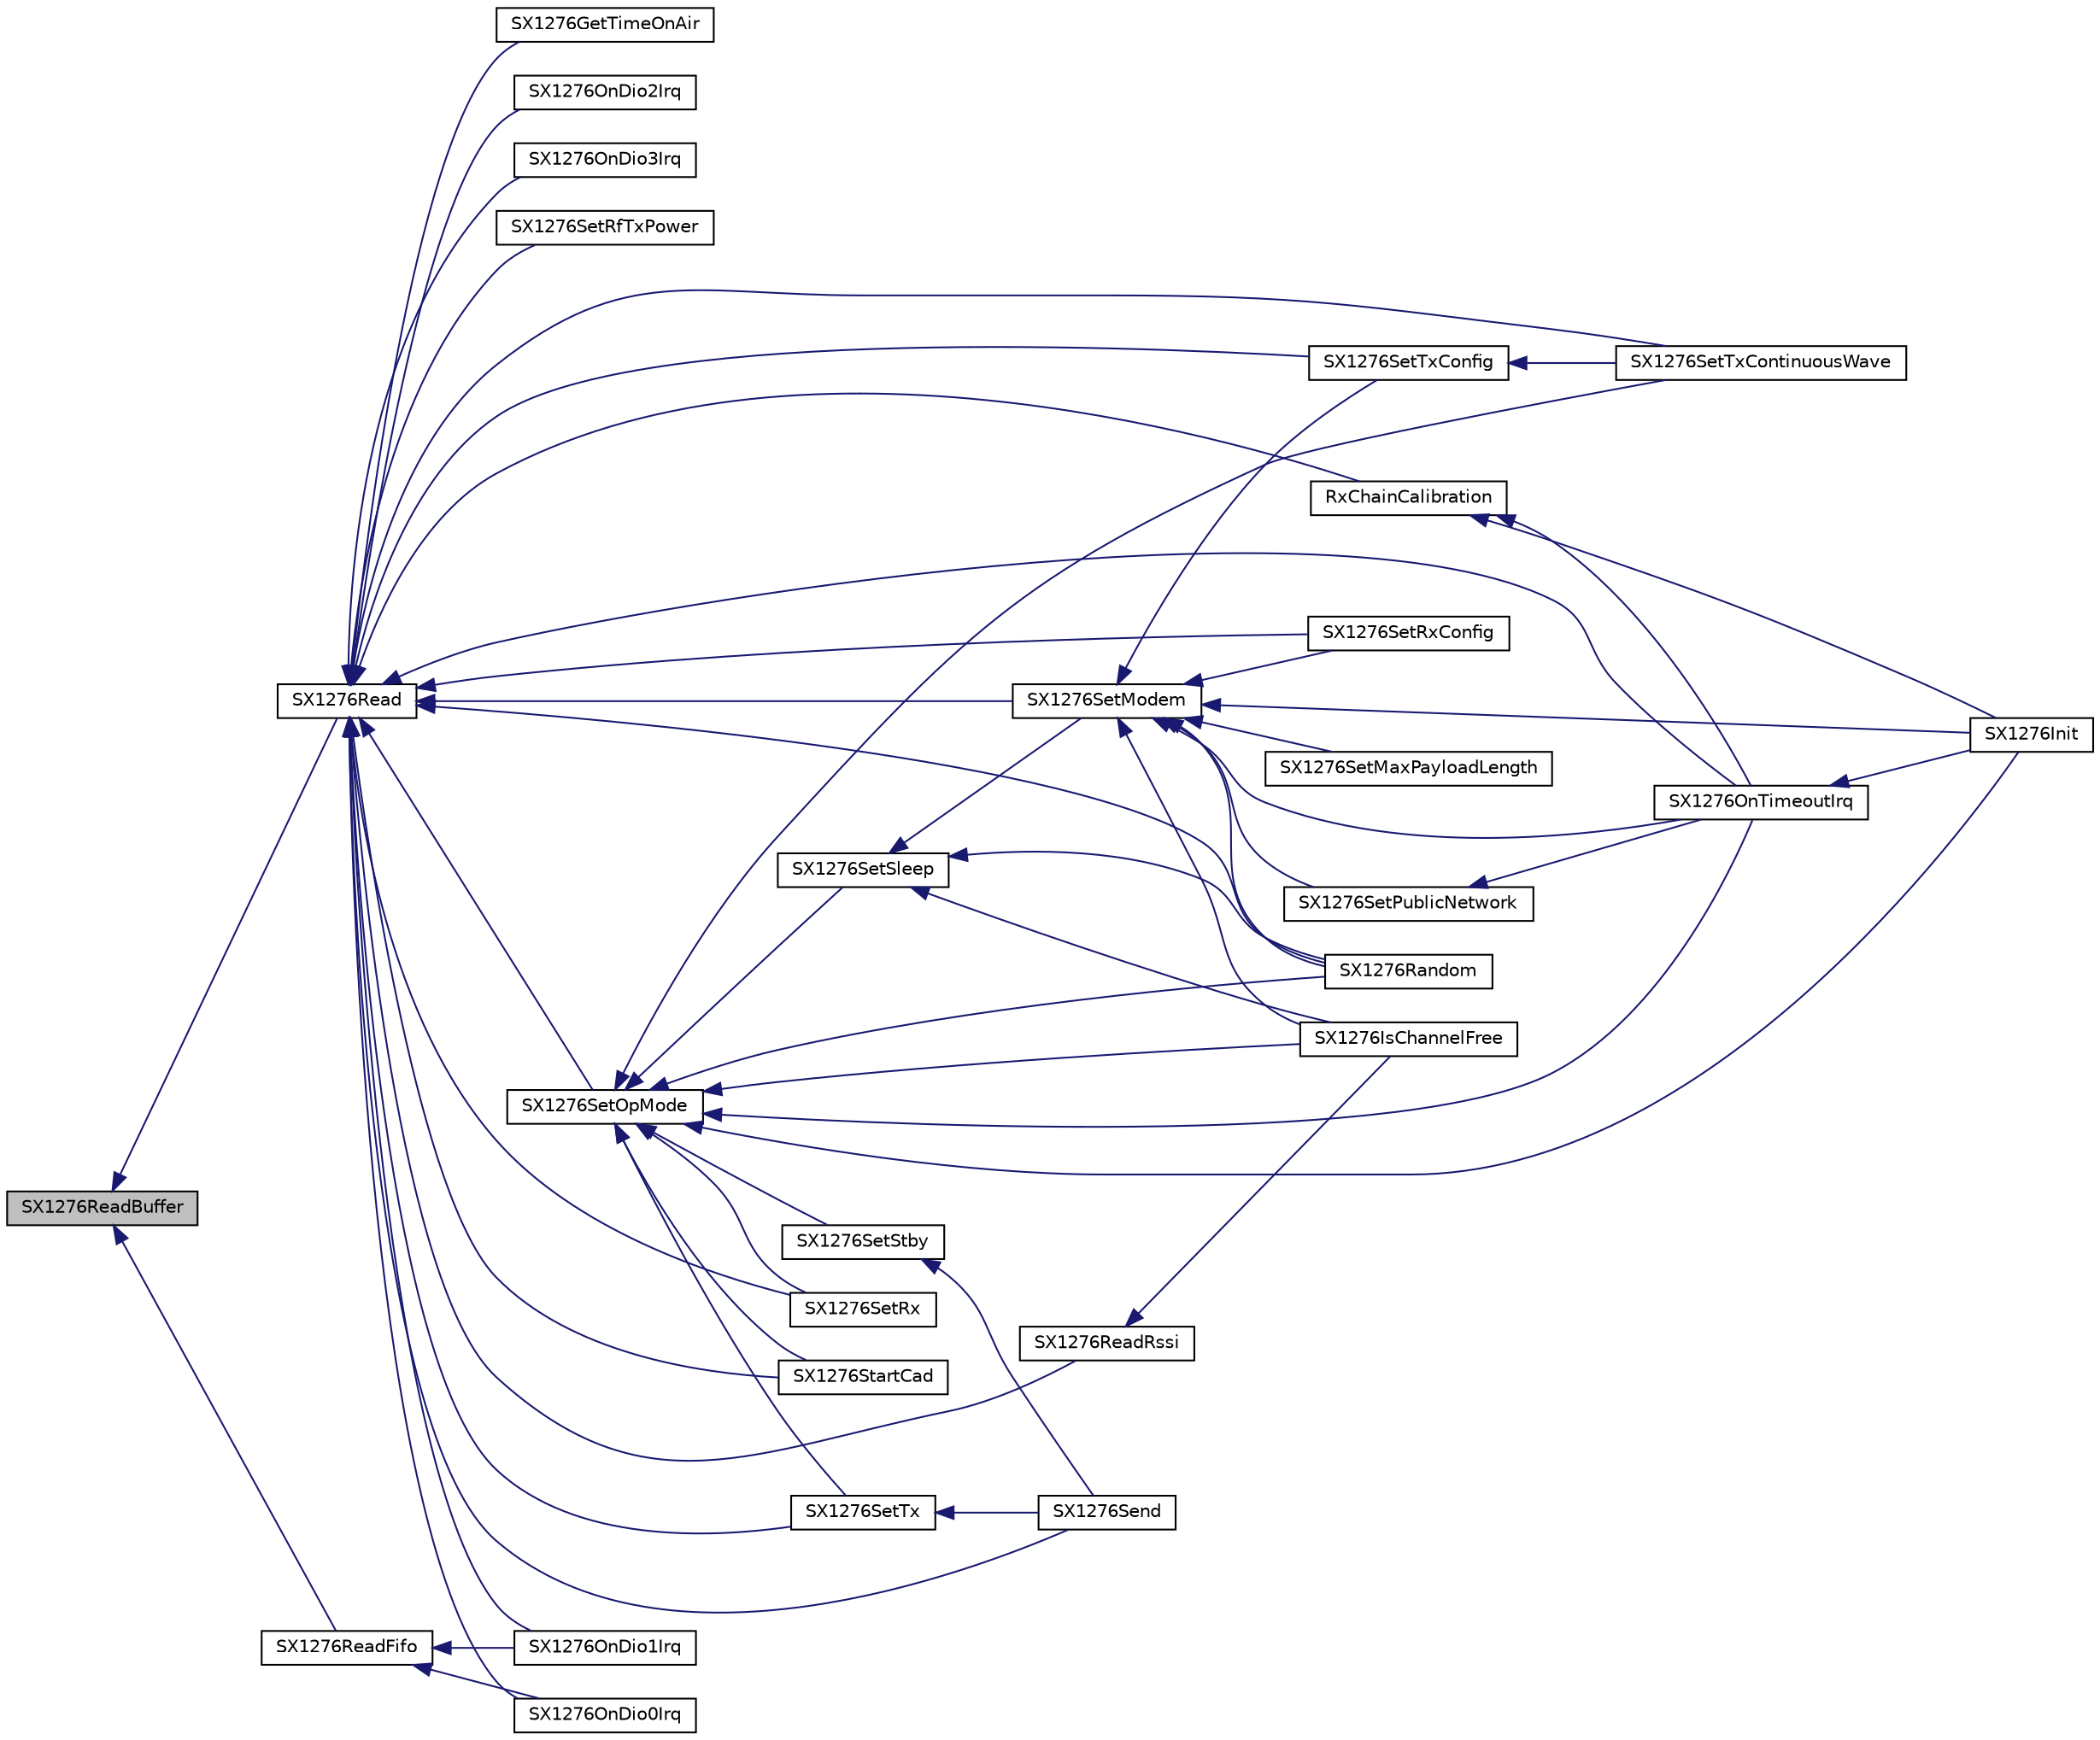 digraph "SX1276ReadBuffer"
{
  edge [fontname="Helvetica",fontsize="10",labelfontname="Helvetica",labelfontsize="10"];
  node [fontname="Helvetica",fontsize="10",shape=record];
  rankdir="LR";
  Node264 [label="SX1276ReadBuffer",height=0.2,width=0.4,color="black", fillcolor="grey75", style="filled", fontcolor="black"];
  Node264 -> Node265 [dir="back",color="midnightblue",fontsize="10",style="solid",fontname="Helvetica"];
  Node265 [label="SX1276Read",height=0.2,width=0.4,color="black", fillcolor="white", style="filled",URL="$sx1276_8h.html#a1c0054da62dacb13d6286a7cfe01d863",tooltip="Reads the radio register at the specified address "];
  Node265 -> Node266 [dir="back",color="midnightblue",fontsize="10",style="solid",fontname="Helvetica"];
  Node266 [label="SX1276Random",height=0.2,width=0.4,color="black", fillcolor="white", style="filled",URL="$sx1276_8h.html#a9ba39c96b8e339b06dd24543920fd2f7",tooltip="Generates a 32 bits random value based on the RSSI readings "];
  Node265 -> Node267 [dir="back",color="midnightblue",fontsize="10",style="solid",fontname="Helvetica"];
  Node267 [label="RxChainCalibration",height=0.2,width=0.4,color="black", fillcolor="white", style="filled",URL="$sx1276_8h.html#a72e6a30988e816e052a5cb0066dbec83"];
  Node267 -> Node268 [dir="back",color="midnightblue",fontsize="10",style="solid",fontname="Helvetica"];
  Node268 [label="SX1276Init",height=0.2,width=0.4,color="black", fillcolor="white", style="filled",URL="$sx1276_8h.html#a19a9ddff3f878b85e42c7571485fe3c8",tooltip="Initializes the radio "];
  Node267 -> Node269 [dir="back",color="midnightblue",fontsize="10",style="solid",fontname="Helvetica"];
  Node269 [label="SX1276OnTimeoutIrq",height=0.2,width=0.4,color="black", fillcolor="white", style="filled",URL="$sx1276_8c.html#a3eda1c409a0269313a079389593d75cb",tooltip="Tx & Rx timeout timer callback "];
  Node269 -> Node268 [dir="back",color="midnightblue",fontsize="10",style="solid",fontname="Helvetica"];
  Node265 -> Node270 [dir="back",color="midnightblue",fontsize="10",style="solid",fontname="Helvetica"];
  Node270 [label="SX1276SetRxConfig",height=0.2,width=0.4,color="black", fillcolor="white", style="filled",URL="$sx1276_8h.html#a6a66ceb9e18a33aaff10d384fa493cf8",tooltip="Sets the reception parameters "];
  Node265 -> Node271 [dir="back",color="midnightblue",fontsize="10",style="solid",fontname="Helvetica"];
  Node271 [label="SX1276SetTxConfig",height=0.2,width=0.4,color="black", fillcolor="white", style="filled",URL="$sx1276_8h.html#a805df2c0c4aa1630eeeb17177a600269",tooltip="Sets the transmission parameters "];
  Node271 -> Node272 [dir="back",color="midnightblue",fontsize="10",style="solid",fontname="Helvetica"];
  Node272 [label="SX1276SetTxContinuousWave",height=0.2,width=0.4,color="black", fillcolor="white", style="filled",URL="$sx1276_8h.html#ac77895b054eb64df0ee2fa97061efae8",tooltip="Sets the radio in continuous wave transmission mode "];
  Node265 -> Node273 [dir="back",color="midnightblue",fontsize="10",style="solid",fontname="Helvetica"];
  Node273 [label="SX1276GetTimeOnAir",height=0.2,width=0.4,color="black", fillcolor="white", style="filled",URL="$sx1276_8h.html#a2d0bda0e5f9a4cce63284461e356b5e2",tooltip="Computes the packet time on air in ms for the given payload "];
  Node265 -> Node274 [dir="back",color="midnightblue",fontsize="10",style="solid",fontname="Helvetica"];
  Node274 [label="SX1276Send",height=0.2,width=0.4,color="black", fillcolor="white", style="filled",URL="$sx1276_8h.html#a901a3dcdbf26005e0f3f2def3e3d83b3",tooltip="Sends the buffer of size. Prepares the packet to be sent and sets the radio in transmission ..."];
  Node265 -> Node275 [dir="back",color="midnightblue",fontsize="10",style="solid",fontname="Helvetica"];
  Node275 [label="SX1276SetRx",height=0.2,width=0.4,color="black", fillcolor="white", style="filled",URL="$sx1276_8h.html#a8c2df9351fbde83379717dc6f76e5c11",tooltip="Sets the radio in reception mode for the given time "];
  Node265 -> Node276 [dir="back",color="midnightblue",fontsize="10",style="solid",fontname="Helvetica"];
  Node276 [label="SX1276SetTx",height=0.2,width=0.4,color="black", fillcolor="white", style="filled",URL="$sx1276_8c.html#a4aea9f6f1070dfd4e4b73bb5ddc1fe38",tooltip="Sets the SX1276 in transmission mode for the given time "];
  Node276 -> Node274 [dir="back",color="midnightblue",fontsize="10",style="solid",fontname="Helvetica"];
  Node265 -> Node277 [dir="back",color="midnightblue",fontsize="10",style="solid",fontname="Helvetica"];
  Node277 [label="SX1276StartCad",height=0.2,width=0.4,color="black", fillcolor="white", style="filled",URL="$sx1276_8h.html#a9958c574c62b2235c4f3d4d6571854db",tooltip="Start a Channel Activity Detection "];
  Node265 -> Node272 [dir="back",color="midnightblue",fontsize="10",style="solid",fontname="Helvetica"];
  Node265 -> Node278 [dir="back",color="midnightblue",fontsize="10",style="solid",fontname="Helvetica"];
  Node278 [label="SX1276ReadRssi",height=0.2,width=0.4,color="black", fillcolor="white", style="filled",URL="$sx1276_8h.html#a5741300714435f1dd69084a30031f6e3",tooltip="Reads the current RSSI value "];
  Node278 -> Node279 [dir="back",color="midnightblue",fontsize="10",style="solid",fontname="Helvetica"];
  Node279 [label="SX1276IsChannelFree",height=0.2,width=0.4,color="black", fillcolor="white", style="filled",URL="$sx1276_8h.html#a29f26f7258f8fcd5c27800295639d7c7",tooltip="Checks if the channel is free for the given time "];
  Node265 -> Node280 [dir="back",color="midnightblue",fontsize="10",style="solid",fontname="Helvetica"];
  Node280 [label="SX1276SetOpMode",height=0.2,width=0.4,color="black", fillcolor="white", style="filled",URL="$sx1276_8h.html#aaaac2e0d7b5bd63fabf38a235d27a452",tooltip="Sets the SX1276 operating mode "];
  Node280 -> Node268 [dir="back",color="midnightblue",fontsize="10",style="solid",fontname="Helvetica"];
  Node280 -> Node279 [dir="back",color="midnightblue",fontsize="10",style="solid",fontname="Helvetica"];
  Node280 -> Node266 [dir="back",color="midnightblue",fontsize="10",style="solid",fontname="Helvetica"];
  Node280 -> Node281 [dir="back",color="midnightblue",fontsize="10",style="solid",fontname="Helvetica"];
  Node281 [label="SX1276SetSleep",height=0.2,width=0.4,color="black", fillcolor="white", style="filled",URL="$sx1276_8h.html#a32a7b8c477b2f400f96a3255e1ab7620",tooltip="Sets the radio in sleep mode "];
  Node281 -> Node279 [dir="back",color="midnightblue",fontsize="10",style="solid",fontname="Helvetica"];
  Node281 -> Node266 [dir="back",color="midnightblue",fontsize="10",style="solid",fontname="Helvetica"];
  Node281 -> Node282 [dir="back",color="midnightblue",fontsize="10",style="solid",fontname="Helvetica"];
  Node282 [label="SX1276SetModem",height=0.2,width=0.4,color="black", fillcolor="white", style="filled",URL="$sx1276_8h.html#a8325968bbefefab02537762dd274aa8b",tooltip="Configures the radio with the given modem "];
  Node282 -> Node268 [dir="back",color="midnightblue",fontsize="10",style="solid",fontname="Helvetica"];
  Node282 -> Node279 [dir="back",color="midnightblue",fontsize="10",style="solid",fontname="Helvetica"];
  Node282 -> Node266 [dir="back",color="midnightblue",fontsize="10",style="solid",fontname="Helvetica"];
  Node282 -> Node270 [dir="back",color="midnightblue",fontsize="10",style="solid",fontname="Helvetica"];
  Node282 -> Node271 [dir="back",color="midnightblue",fontsize="10",style="solid",fontname="Helvetica"];
  Node282 -> Node283 [dir="back",color="midnightblue",fontsize="10",style="solid",fontname="Helvetica"];
  Node283 [label="SX1276SetMaxPayloadLength",height=0.2,width=0.4,color="black", fillcolor="white", style="filled",URL="$sx1276_8h.html#aac0bb6d289a1afe69f550cb148f3bac8",tooltip="Sets the maximum payload length. "];
  Node282 -> Node284 [dir="back",color="midnightblue",fontsize="10",style="solid",fontname="Helvetica"];
  Node284 [label="SX1276SetPublicNetwork",height=0.2,width=0.4,color="black", fillcolor="white", style="filled",URL="$sx1276_8h.html#a8acacaf2d3e05a712a90f587d1908c6c",tooltip="Sets the network to public or private. Updates the sync byte. "];
  Node284 -> Node269 [dir="back",color="midnightblue",fontsize="10",style="solid",fontname="Helvetica"];
  Node282 -> Node269 [dir="back",color="midnightblue",fontsize="10",style="solid",fontname="Helvetica"];
  Node280 -> Node285 [dir="back",color="midnightblue",fontsize="10",style="solid",fontname="Helvetica"];
  Node285 [label="SX1276SetStby",height=0.2,width=0.4,color="black", fillcolor="white", style="filled",URL="$sx1276_8h.html#aaef7a98104b400b235ef76de0cfb17df",tooltip="Sets the radio in standby mode "];
  Node285 -> Node274 [dir="back",color="midnightblue",fontsize="10",style="solid",fontname="Helvetica"];
  Node280 -> Node275 [dir="back",color="midnightblue",fontsize="10",style="solid",fontname="Helvetica"];
  Node280 -> Node276 [dir="back",color="midnightblue",fontsize="10",style="solid",fontname="Helvetica"];
  Node280 -> Node277 [dir="back",color="midnightblue",fontsize="10",style="solid",fontname="Helvetica"];
  Node280 -> Node272 [dir="back",color="midnightblue",fontsize="10",style="solid",fontname="Helvetica"];
  Node280 -> Node269 [dir="back",color="midnightblue",fontsize="10",style="solid",fontname="Helvetica"];
  Node265 -> Node282 [dir="back",color="midnightblue",fontsize="10",style="solid",fontname="Helvetica"];
  Node265 -> Node269 [dir="back",color="midnightblue",fontsize="10",style="solid",fontname="Helvetica"];
  Node265 -> Node286 [dir="back",color="midnightblue",fontsize="10",style="solid",fontname="Helvetica"];
  Node286 [label="SX1276OnDio0Irq",height=0.2,width=0.4,color="black", fillcolor="white", style="filled",URL="$sx1276_8c.html#a51cff5becabc1485224d53133f99e0e4",tooltip="DIO 0 IRQ callback "];
  Node265 -> Node287 [dir="back",color="midnightblue",fontsize="10",style="solid",fontname="Helvetica"];
  Node287 [label="SX1276OnDio1Irq",height=0.2,width=0.4,color="black", fillcolor="white", style="filled",URL="$sx1276_8c.html#a9b73d7de11f1d4325b0780938d6328fe",tooltip="DIO 1 IRQ callback "];
  Node265 -> Node288 [dir="back",color="midnightblue",fontsize="10",style="solid",fontname="Helvetica"];
  Node288 [label="SX1276OnDio2Irq",height=0.2,width=0.4,color="black", fillcolor="white", style="filled",URL="$sx1276_8c.html#a6be9c1a3560cc9d8bc746dcb82f5d8ea",tooltip="DIO 2 IRQ callback "];
  Node265 -> Node289 [dir="back",color="midnightblue",fontsize="10",style="solid",fontname="Helvetica"];
  Node289 [label="SX1276OnDio3Irq",height=0.2,width=0.4,color="black", fillcolor="white", style="filled",URL="$sx1276_8c.html#a1aeb3fdb6059d033cb07e0d158a3a933",tooltip="DIO 3 IRQ callback "];
  Node265 -> Node290 [dir="back",color="midnightblue",fontsize="10",style="solid",fontname="Helvetica"];
  Node290 [label="SX1276SetRfTxPower",height=0.2,width=0.4,color="black", fillcolor="white", style="filled",URL="$sx1276mb1las_8c.html#a804e0c422d6664928fa10d4a337f1b46"];
  Node264 -> Node291 [dir="back",color="midnightblue",fontsize="10",style="solid",fontname="Helvetica"];
  Node291 [label="SX1276ReadFifo",height=0.2,width=0.4,color="black", fillcolor="white", style="filled",URL="$sx1276_8c.html#acb9479ed4e6f071c82908a6d53c3b08e",tooltip="Reads the contents of the SX1276 FIFO "];
  Node291 -> Node286 [dir="back",color="midnightblue",fontsize="10",style="solid",fontname="Helvetica"];
  Node291 -> Node287 [dir="back",color="midnightblue",fontsize="10",style="solid",fontname="Helvetica"];
}
